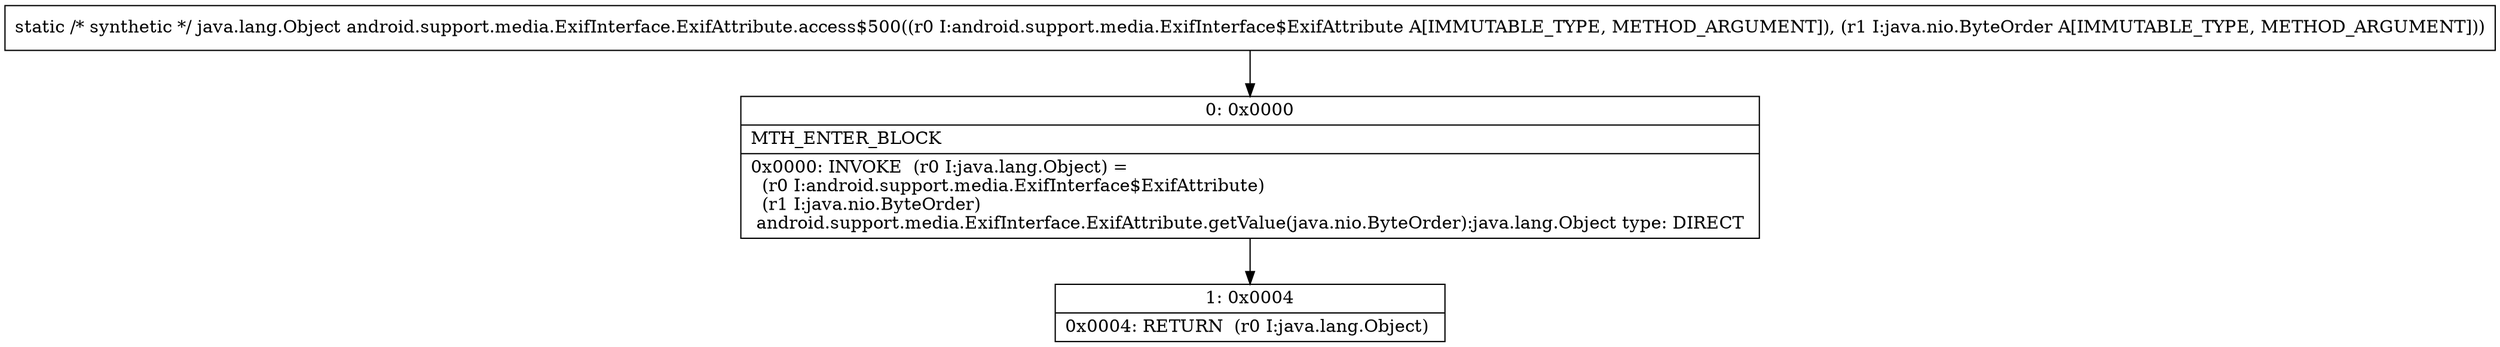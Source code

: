 digraph "CFG forandroid.support.media.ExifInterface.ExifAttribute.access$500(Landroid\/support\/media\/ExifInterface$ExifAttribute;Ljava\/nio\/ByteOrder;)Ljava\/lang\/Object;" {
Node_0 [shape=record,label="{0\:\ 0x0000|MTH_ENTER_BLOCK\l|0x0000: INVOKE  (r0 I:java.lang.Object) = \l  (r0 I:android.support.media.ExifInterface$ExifAttribute)\l  (r1 I:java.nio.ByteOrder)\l android.support.media.ExifInterface.ExifAttribute.getValue(java.nio.ByteOrder):java.lang.Object type: DIRECT \l}"];
Node_1 [shape=record,label="{1\:\ 0x0004|0x0004: RETURN  (r0 I:java.lang.Object) \l}"];
MethodNode[shape=record,label="{static \/* synthetic *\/ java.lang.Object android.support.media.ExifInterface.ExifAttribute.access$500((r0 I:android.support.media.ExifInterface$ExifAttribute A[IMMUTABLE_TYPE, METHOD_ARGUMENT]), (r1 I:java.nio.ByteOrder A[IMMUTABLE_TYPE, METHOD_ARGUMENT])) }"];
MethodNode -> Node_0;
Node_0 -> Node_1;
}

